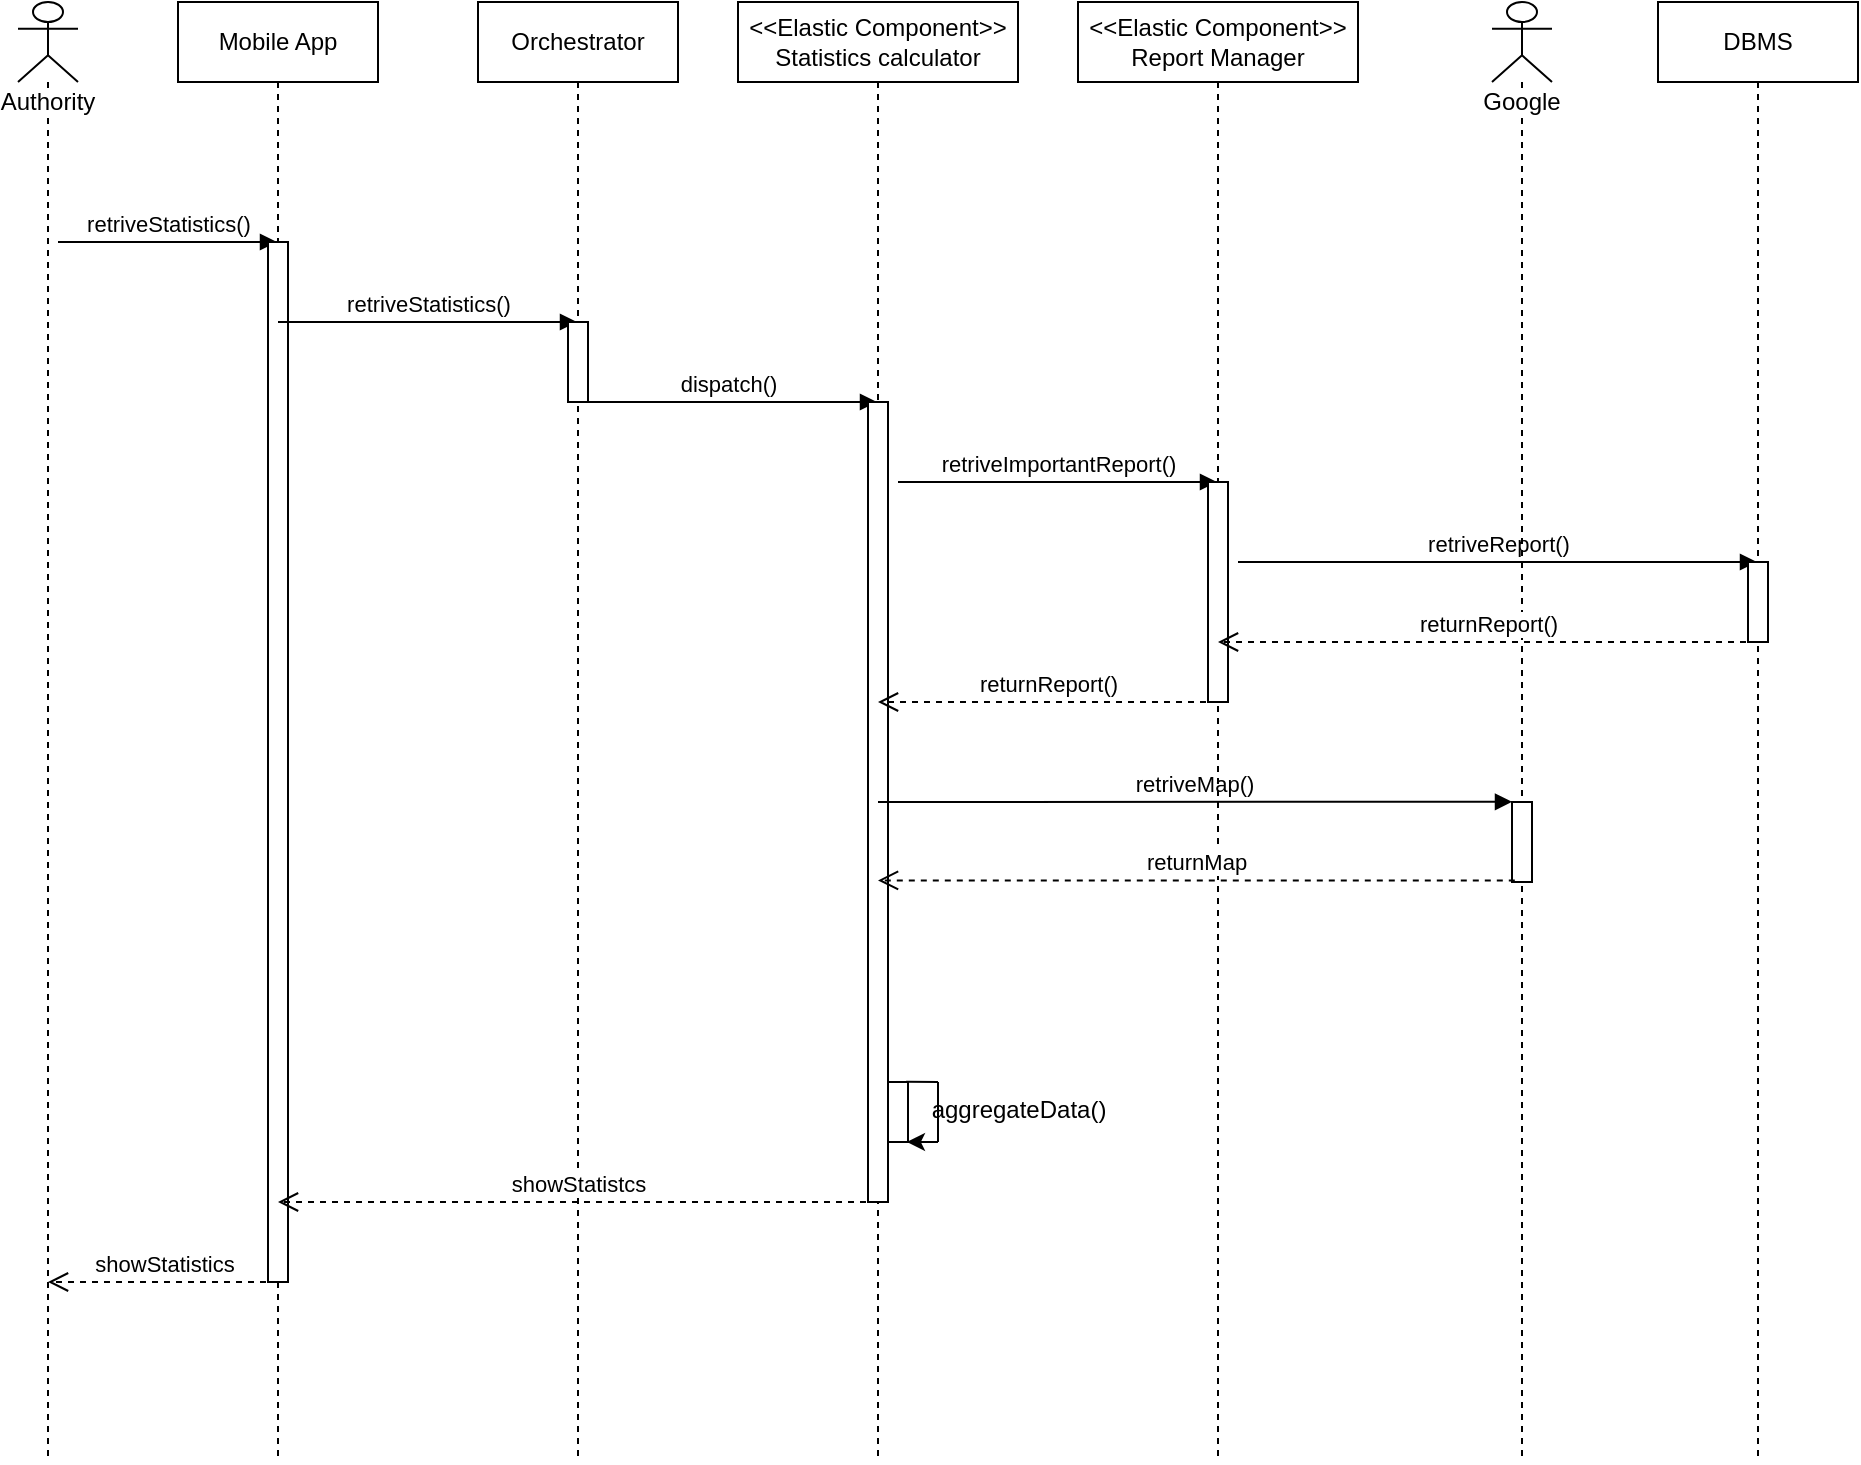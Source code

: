 <mxfile version="12.3.6" type="device" pages="1"><diagram id="f-PK88RxJEqk-c5FW1NZ" name="Page-1"><mxGraphModel dx="1264" dy="484" grid="1" gridSize="10" guides="1" tooltips="1" connect="1" arrows="1" fold="1" page="1" pageScale="1" pageWidth="827" pageHeight="1169" math="0" shadow="0"><root><mxCell id="0"/><mxCell id="1" parent="0"/><mxCell id="O2A-UJRWYVxpp9W5p2ha-2" value="Authority" style="shape=umlLifeline;participant=umlActor;perimeter=lifelinePerimeter;whiteSpace=wrap;html=1;container=1;collapsible=0;recursiveResize=0;verticalAlign=top;spacingTop=36;labelBackgroundColor=#ffffff;outlineConnect=0;" vertex="1" parent="1"><mxGeometry x="90" y="40" width="30" height="730" as="geometry"/></mxCell><mxCell id="O2A-UJRWYVxpp9W5p2ha-10" value="retriveStatistics()" style="html=1;verticalAlign=bottom;endArrow=block;" edge="1" parent="O2A-UJRWYVxpp9W5p2ha-2" target="O2A-UJRWYVxpp9W5p2ha-3"><mxGeometry width="80" relative="1" as="geometry"><mxPoint x="20" y="120" as="sourcePoint"/><mxPoint x="100" y="120" as="targetPoint"/></mxGeometry></mxCell><mxCell id="O2A-UJRWYVxpp9W5p2ha-3" value="Mobile App" style="shape=umlLifeline;perimeter=lifelinePerimeter;whiteSpace=wrap;html=1;container=1;collapsible=0;recursiveResize=0;outlineConnect=0;" vertex="1" parent="1"><mxGeometry x="170" y="40" width="100" height="730" as="geometry"/></mxCell><mxCell id="O2A-UJRWYVxpp9W5p2ha-11" value="" style="html=1;points=[];perimeter=orthogonalPerimeter;" vertex="1" parent="O2A-UJRWYVxpp9W5p2ha-3"><mxGeometry x="45" y="120" width="10" height="520" as="geometry"/></mxCell><mxCell id="O2A-UJRWYVxpp9W5p2ha-12" value="retriveStatistics()" style="html=1;verticalAlign=bottom;endArrow=block;" edge="1" parent="O2A-UJRWYVxpp9W5p2ha-3" target="O2A-UJRWYVxpp9W5p2ha-4"><mxGeometry width="80" relative="1" as="geometry"><mxPoint x="50" y="160" as="sourcePoint"/><mxPoint x="130" y="160" as="targetPoint"/></mxGeometry></mxCell><mxCell id="O2A-UJRWYVxpp9W5p2ha-4" value="Orchestrator" style="shape=umlLifeline;perimeter=lifelinePerimeter;whiteSpace=wrap;html=1;container=1;collapsible=0;recursiveResize=0;outlineConnect=0;" vertex="1" parent="1"><mxGeometry x="320" y="40" width="100" height="730" as="geometry"/></mxCell><mxCell id="O2A-UJRWYVxpp9W5p2ha-13" value="" style="html=1;points=[];perimeter=orthogonalPerimeter;" vertex="1" parent="O2A-UJRWYVxpp9W5p2ha-4"><mxGeometry x="45" y="160" width="10" height="40" as="geometry"/></mxCell><mxCell id="O2A-UJRWYVxpp9W5p2ha-14" value="dispatch()" style="html=1;verticalAlign=bottom;endArrow=block;" edge="1" parent="O2A-UJRWYVxpp9W5p2ha-4" target="O2A-UJRWYVxpp9W5p2ha-5"><mxGeometry width="80" relative="1" as="geometry"><mxPoint x="50" y="200" as="sourcePoint"/><mxPoint x="130" y="200" as="targetPoint"/></mxGeometry></mxCell><mxCell id="O2A-UJRWYVxpp9W5p2ha-5" value="&amp;lt;&amp;lt;Elastic Component&amp;gt;&amp;gt;&lt;br&gt;Statistics calculator" style="shape=umlLifeline;perimeter=lifelinePerimeter;whiteSpace=wrap;html=1;container=1;collapsible=0;recursiveResize=0;outlineConnect=0;" vertex="1" parent="1"><mxGeometry x="450" y="40" width="140" height="730" as="geometry"/></mxCell><mxCell id="O2A-UJRWYVxpp9W5p2ha-15" value="" style="html=1;points=[];perimeter=orthogonalPerimeter;" vertex="1" parent="O2A-UJRWYVxpp9W5p2ha-5"><mxGeometry x="65" y="200" width="10" height="400" as="geometry"/></mxCell><mxCell id="O2A-UJRWYVxpp9W5p2ha-16" value="retriveImportantReport()" style="html=1;verticalAlign=bottom;endArrow=block;" edge="1" parent="O2A-UJRWYVxpp9W5p2ha-5" target="O2A-UJRWYVxpp9W5p2ha-6"><mxGeometry width="80" relative="1" as="geometry"><mxPoint x="80" y="240" as="sourcePoint"/><mxPoint x="160" y="240" as="targetPoint"/></mxGeometry></mxCell><mxCell id="O2A-UJRWYVxpp9W5p2ha-25" value="retriveMap()" style="html=1;verticalAlign=bottom;endArrow=block;entryX=0;entryY=-0.003;entryDx=0;entryDy=0;entryPerimeter=0;" edge="1" parent="O2A-UJRWYVxpp9W5p2ha-5" target="O2A-UJRWYVxpp9W5p2ha-24"><mxGeometry width="80" relative="1" as="geometry"><mxPoint x="70" y="400" as="sourcePoint"/><mxPoint x="150" y="400" as="targetPoint"/></mxGeometry></mxCell><mxCell id="O2A-UJRWYVxpp9W5p2ha-31" value="" style="html=1;points=[];perimeter=orthogonalPerimeter;" vertex="1" parent="O2A-UJRWYVxpp9W5p2ha-5"><mxGeometry x="75" y="540" width="10" height="30" as="geometry"/></mxCell><mxCell id="O2A-UJRWYVxpp9W5p2ha-33" value="" style="endArrow=none;html=1;" edge="1" parent="O2A-UJRWYVxpp9W5p2ha-5"><mxGeometry width="50" height="50" relative="1" as="geometry"><mxPoint x="100" y="570" as="sourcePoint"/><mxPoint x="100" y="540" as="targetPoint"/></mxGeometry></mxCell><mxCell id="O2A-UJRWYVxpp9W5p2ha-6" value="&amp;lt;&amp;lt;Elastic Component&amp;gt;&amp;gt;&lt;br&gt;Report Manager" style="shape=umlLifeline;perimeter=lifelinePerimeter;whiteSpace=wrap;html=1;container=1;collapsible=0;recursiveResize=0;outlineConnect=0;" vertex="1" parent="1"><mxGeometry x="620" y="40" width="140" height="730" as="geometry"/></mxCell><mxCell id="O2A-UJRWYVxpp9W5p2ha-17" value="" style="html=1;points=[];perimeter=orthogonalPerimeter;" vertex="1" parent="O2A-UJRWYVxpp9W5p2ha-6"><mxGeometry x="65" y="240" width="10" height="110" as="geometry"/></mxCell><mxCell id="O2A-UJRWYVxpp9W5p2ha-18" value="retriveReport()" style="html=1;verticalAlign=bottom;endArrow=block;" edge="1" parent="O2A-UJRWYVxpp9W5p2ha-6" target="O2A-UJRWYVxpp9W5p2ha-9"><mxGeometry width="80" relative="1" as="geometry"><mxPoint x="80" y="280" as="sourcePoint"/><mxPoint x="160" y="280" as="targetPoint"/></mxGeometry></mxCell><mxCell id="O2A-UJRWYVxpp9W5p2ha-35" value="" style="endArrow=classic;html=1;entryX=0.947;entryY=1;entryDx=0;entryDy=0;entryPerimeter=0;" edge="1" parent="O2A-UJRWYVxpp9W5p2ha-6" target="O2A-UJRWYVxpp9W5p2ha-31"><mxGeometry width="50" height="50" relative="1" as="geometry"><mxPoint x="-70" y="570" as="sourcePoint"/><mxPoint x="50" y="580" as="targetPoint"/></mxGeometry></mxCell><mxCell id="O2A-UJRWYVxpp9W5p2ha-7" value="Google" style="shape=umlLifeline;participant=umlActor;perimeter=lifelinePerimeter;whiteSpace=wrap;html=1;container=1;collapsible=0;recursiveResize=0;verticalAlign=top;spacingTop=36;labelBackgroundColor=#ffffff;outlineConnect=0;" vertex="1" parent="1"><mxGeometry x="827" y="40" width="30" height="730" as="geometry"/></mxCell><mxCell id="O2A-UJRWYVxpp9W5p2ha-24" value="" style="html=1;points=[];perimeter=orthogonalPerimeter;" vertex="1" parent="O2A-UJRWYVxpp9W5p2ha-7"><mxGeometry x="10" y="400" width="10" height="40" as="geometry"/></mxCell><mxCell id="O2A-UJRWYVxpp9W5p2ha-9" value="DBMS" style="shape=umlLifeline;perimeter=lifelinePerimeter;whiteSpace=wrap;html=1;container=1;collapsible=0;recursiveResize=0;outlineConnect=0;" vertex="1" parent="1"><mxGeometry x="910" y="40" width="100" height="730" as="geometry"/></mxCell><mxCell id="O2A-UJRWYVxpp9W5p2ha-19" value="" style="html=1;points=[];perimeter=orthogonalPerimeter;" vertex="1" parent="O2A-UJRWYVxpp9W5p2ha-9"><mxGeometry x="45" y="280" width="10" height="40" as="geometry"/></mxCell><mxCell id="O2A-UJRWYVxpp9W5p2ha-20" value="returnReport()" style="html=1;verticalAlign=bottom;endArrow=open;dashed=1;endSize=8;" edge="1" parent="1" target="O2A-UJRWYVxpp9W5p2ha-6"><mxGeometry relative="1" as="geometry"><mxPoint x="960" y="360" as="sourcePoint"/><mxPoint x="1050" y="360" as="targetPoint"/></mxGeometry></mxCell><mxCell id="O2A-UJRWYVxpp9W5p2ha-21" value="returnReport()" style="html=1;verticalAlign=bottom;endArrow=open;dashed=1;endSize=8;" edge="1" parent="1" target="O2A-UJRWYVxpp9W5p2ha-5"><mxGeometry relative="1" as="geometry"><mxPoint x="690" y="390" as="sourcePoint"/><mxPoint x="610" y="390" as="targetPoint"/></mxGeometry></mxCell><mxCell id="O2A-UJRWYVxpp9W5p2ha-34" value="" style="endArrow=none;html=1;exitX=0.907;exitY=-0.004;exitDx=0;exitDy=0;exitPerimeter=0;" edge="1" parent="1" source="O2A-UJRWYVxpp9W5p2ha-31"><mxGeometry width="50" height="50" relative="1" as="geometry"><mxPoint x="600" y="650" as="sourcePoint"/><mxPoint x="550" y="580" as="targetPoint"/></mxGeometry></mxCell><mxCell id="O2A-UJRWYVxpp9W5p2ha-36" value="showStatistcs" style="html=1;verticalAlign=bottom;endArrow=open;dashed=1;endSize=8;" edge="1" parent="1" target="O2A-UJRWYVxpp9W5p2ha-3"><mxGeometry relative="1" as="geometry"><mxPoint x="520" y="640" as="sourcePoint"/><mxPoint x="440" y="640" as="targetPoint"/></mxGeometry></mxCell><mxCell id="O2A-UJRWYVxpp9W5p2ha-37" value="showStatistics" style="html=1;verticalAlign=bottom;endArrow=open;dashed=1;endSize=8;" edge="1" parent="1" target="O2A-UJRWYVxpp9W5p2ha-2"><mxGeometry relative="1" as="geometry"><mxPoint x="220" y="680" as="sourcePoint"/><mxPoint x="140" y="680" as="targetPoint"/></mxGeometry></mxCell><mxCell id="O2A-UJRWYVxpp9W5p2ha-38" value="aggregateData()" style="text;html=1;align=center;verticalAlign=middle;resizable=0;points=[];;autosize=1;" vertex="1" parent="1"><mxGeometry x="540" y="584" width="100" height="20" as="geometry"/></mxCell><mxCell id="O2A-UJRWYVxpp9W5p2ha-26" value="returnMap" style="html=1;verticalAlign=bottom;endArrow=open;dashed=1;endSize=8;exitX=0.14;exitY=0.98;exitDx=0;exitDy=0;exitPerimeter=0;" edge="1" parent="1" source="O2A-UJRWYVxpp9W5p2ha-24" target="O2A-UJRWYVxpp9W5p2ha-5"><mxGeometry relative="1" as="geometry"><mxPoint x="830" y="480" as="sourcePoint"/><mxPoint x="730" y="480" as="targetPoint"/></mxGeometry></mxCell></root></mxGraphModel></diagram></mxfile>